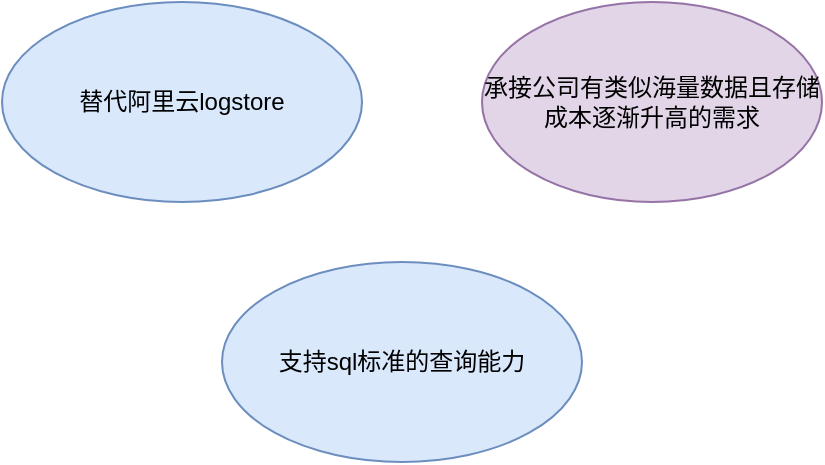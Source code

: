 <mxfile version="15.1.4" type="github">
  <diagram id="2trqyHo4jDlvlw4yZjQj" name="Page-1">
    <mxGraphModel dx="946" dy="573" grid="1" gridSize="10" guides="1" tooltips="1" connect="1" arrows="1" fold="1" page="1" pageScale="1" pageWidth="827" pageHeight="1169" math="0" shadow="0">
      <root>
        <mxCell id="0" />
        <mxCell id="1" parent="0" />
        <mxCell id="WWo1dM_mW3f5aNN82KtH-1" value="替代阿里云logstore" style="ellipse;whiteSpace=wrap;html=1;fillColor=#dae8fc;strokeColor=#6c8ebf;" vertex="1" parent="1">
          <mxGeometry x="200" y="150" width="180" height="100" as="geometry" />
        </mxCell>
        <mxCell id="WWo1dM_mW3f5aNN82KtH-2" value="承接公司有类似海量数据且存储成本逐渐升高的需求" style="ellipse;whiteSpace=wrap;html=1;fillColor=#e1d5e7;strokeColor=#9673a6;" vertex="1" parent="1">
          <mxGeometry x="440" y="150" width="170" height="100" as="geometry" />
        </mxCell>
        <mxCell id="WWo1dM_mW3f5aNN82KtH-4" value="支持sql标准的查询能力" style="ellipse;whiteSpace=wrap;html=1;fillColor=#dae8fc;strokeColor=#6c8ebf;" vertex="1" parent="1">
          <mxGeometry x="310" y="280" width="180" height="100" as="geometry" />
        </mxCell>
      </root>
    </mxGraphModel>
  </diagram>
</mxfile>
